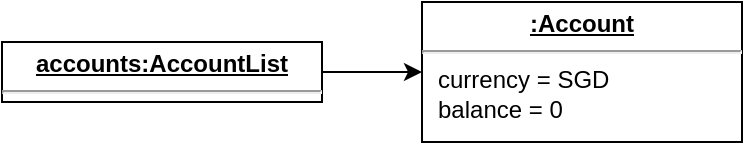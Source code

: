 <mxfile version="21.0.8" type="device"><diagram name="Page-1" id="v4ziq1084OC3r5P064cD"><mxGraphModel dx="1290" dy="483" grid="1" gridSize="10" guides="1" tooltips="1" connect="1" arrows="1" fold="1" page="1" pageScale="1" pageWidth="850" pageHeight="1100" math="0" shadow="0"><root><mxCell id="0"/><mxCell id="1" parent="0"/><mxCell id="0cACc6DXIe0P9l7puqH--3" style="edgeStyle=orthogonalEdgeStyle;rounded=0;orthogonalLoop=1;jettySize=auto;html=1;" edge="1" parent="1" source="0cACc6DXIe0P9l7puqH--1" target="0cACc6DXIe0P9l7puqH--2"><mxGeometry relative="1" as="geometry"/></mxCell><mxCell id="0cACc6DXIe0P9l7puqH--1" value="&lt;p style=&quot;margin:0px;margin-top:4px;text-align:center;text-decoration:underline;&quot;&gt;&lt;b&gt;accounts:AccountList&lt;/b&gt;&lt;/p&gt;&lt;hr&gt;&lt;p style=&quot;margin:0px;margin-left:8px;&quot;&gt;&lt;br&gt;&lt;/p&gt;" style="verticalAlign=top;align=left;overflow=fill;fontSize=12;fontFamily=Helvetica;html=1;whiteSpace=wrap;" vertex="1" parent="1"><mxGeometry x="210" y="210" width="160" height="30" as="geometry"/></mxCell><mxCell id="0cACc6DXIe0P9l7puqH--2" value="&lt;p style=&quot;margin:0px;margin-top:4px;text-align:center;text-decoration:underline;&quot;&gt;&lt;b&gt;:Account&lt;/b&gt;&lt;/p&gt;&lt;hr&gt;&lt;p style=&quot;margin:0px;margin-left:8px;&quot;&gt;currency = SGD&lt;/p&gt;&lt;p style=&quot;margin:0px;margin-left:8px;&quot;&gt;balance = 0&lt;/p&gt;" style="verticalAlign=top;align=left;overflow=fill;fontSize=12;fontFamily=Helvetica;html=1;whiteSpace=wrap;" vertex="1" parent="1"><mxGeometry x="420" y="190" width="160" height="70" as="geometry"/></mxCell></root></mxGraphModel></diagram></mxfile>
